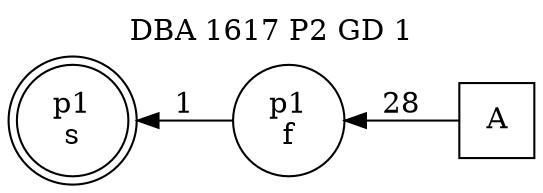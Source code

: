 digraph DBA_1617_P2_GD_1_GOOD {
labelloc="tl"
label= " DBA 1617 P2 GD 1 "
rankdir="RL";
graph [ size=" 10 , 10 !"]

"A" [shape="square" label="A"]
"p1_f" [shape="circle" label="p1
f"]
"p1_s" [shape="doublecircle" label="p1
s"]
"A" -> "p1_f" [ label=28]
"p1_f" -> "p1_s" [ label=1]
}
